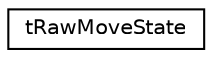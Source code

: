 digraph "Graphical Class Hierarchy"
{
  edge [fontname="Helvetica",fontsize="10",labelfontname="Helvetica",labelfontsize="10"];
  node [fontname="Helvetica",fontsize="10",shape=record];
  rankdir="LR";
  Node1 [label="tRawMoveState",height=0.2,width=0.4,color="black", fillcolor="white", style="filled",URL="$structt_raw_move_state.html"];
}
